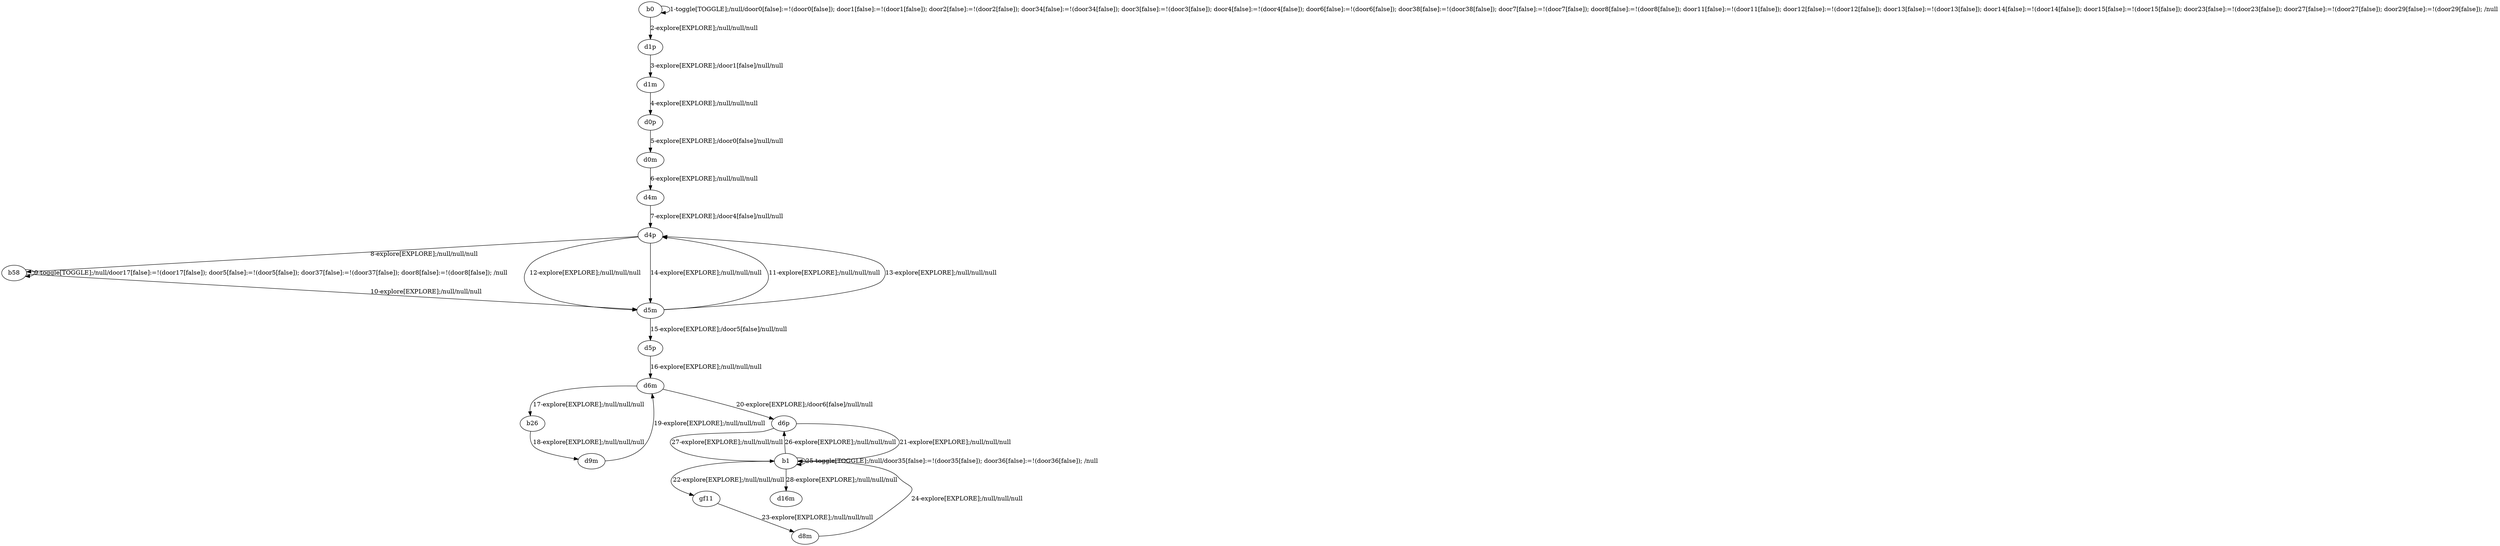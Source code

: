 # Total number of goals covered by this test: 3
# b1 --> d16m
# b1 --> b1
# d6p --> b1

digraph g {
"b0" -> "b0" [label = "1-toggle[TOGGLE];/null/door0[false]:=!(door0[false]); door1[false]:=!(door1[false]); door2[false]:=!(door2[false]); door34[false]:=!(door34[false]); door3[false]:=!(door3[false]); door4[false]:=!(door4[false]); door6[false]:=!(door6[false]); door38[false]:=!(door38[false]); door7[false]:=!(door7[false]); door8[false]:=!(door8[false]); door11[false]:=!(door11[false]); door12[false]:=!(door12[false]); door13[false]:=!(door13[false]); door14[false]:=!(door14[false]); door15[false]:=!(door15[false]); door23[false]:=!(door23[false]); door27[false]:=!(door27[false]); door29[false]:=!(door29[false]); /null"];
"b0" -> "d1p" [label = "2-explore[EXPLORE];/null/null/null"];
"d1p" -> "d1m" [label = "3-explore[EXPLORE];/door1[false]/null/null"];
"d1m" -> "d0p" [label = "4-explore[EXPLORE];/null/null/null"];
"d0p" -> "d0m" [label = "5-explore[EXPLORE];/door0[false]/null/null"];
"d0m" -> "d4m" [label = "6-explore[EXPLORE];/null/null/null"];
"d4m" -> "d4p" [label = "7-explore[EXPLORE];/door4[false]/null/null"];
"d4p" -> "b58" [label = "8-explore[EXPLORE];/null/null/null"];
"b58" -> "b58" [label = "9-toggle[TOGGLE];/null/door17[false]:=!(door17[false]); door5[false]:=!(door5[false]); door37[false]:=!(door37[false]); door8[false]:=!(door8[false]); /null"];
"b58" -> "d5m" [label = "10-explore[EXPLORE];/null/null/null"];
"d5m" -> "d4p" [label = "11-explore[EXPLORE];/null/null/null"];
"d4p" -> "d5m" [label = "12-explore[EXPLORE];/null/null/null"];
"d5m" -> "d4p" [label = "13-explore[EXPLORE];/null/null/null"];
"d4p" -> "d5m" [label = "14-explore[EXPLORE];/null/null/null"];
"d5m" -> "d5p" [label = "15-explore[EXPLORE];/door5[false]/null/null"];
"d5p" -> "d6m" [label = "16-explore[EXPLORE];/null/null/null"];
"d6m" -> "b26" [label = "17-explore[EXPLORE];/null/null/null"];
"b26" -> "d9m" [label = "18-explore[EXPLORE];/null/null/null"];
"d9m" -> "d6m" [label = "19-explore[EXPLORE];/null/null/null"];
"d6m" -> "d6p" [label = "20-explore[EXPLORE];/door6[false]/null/null"];
"d6p" -> "b1" [label = "21-explore[EXPLORE];/null/null/null"];
"b1" -> "gf11" [label = "22-explore[EXPLORE];/null/null/null"];
"gf11" -> "d8m" [label = "23-explore[EXPLORE];/null/null/null"];
"d8m" -> "b1" [label = "24-explore[EXPLORE];/null/null/null"];
"b1" -> "b1" [label = "25-toggle[TOGGLE];/null/door35[false]:=!(door35[false]); door36[false]:=!(door36[false]); /null"];
"b1" -> "d6p" [label = "26-explore[EXPLORE];/null/null/null"];
"d6p" -> "b1" [label = "27-explore[EXPLORE];/null/null/null"];
"b1" -> "d16m" [label = "28-explore[EXPLORE];/null/null/null"];
}